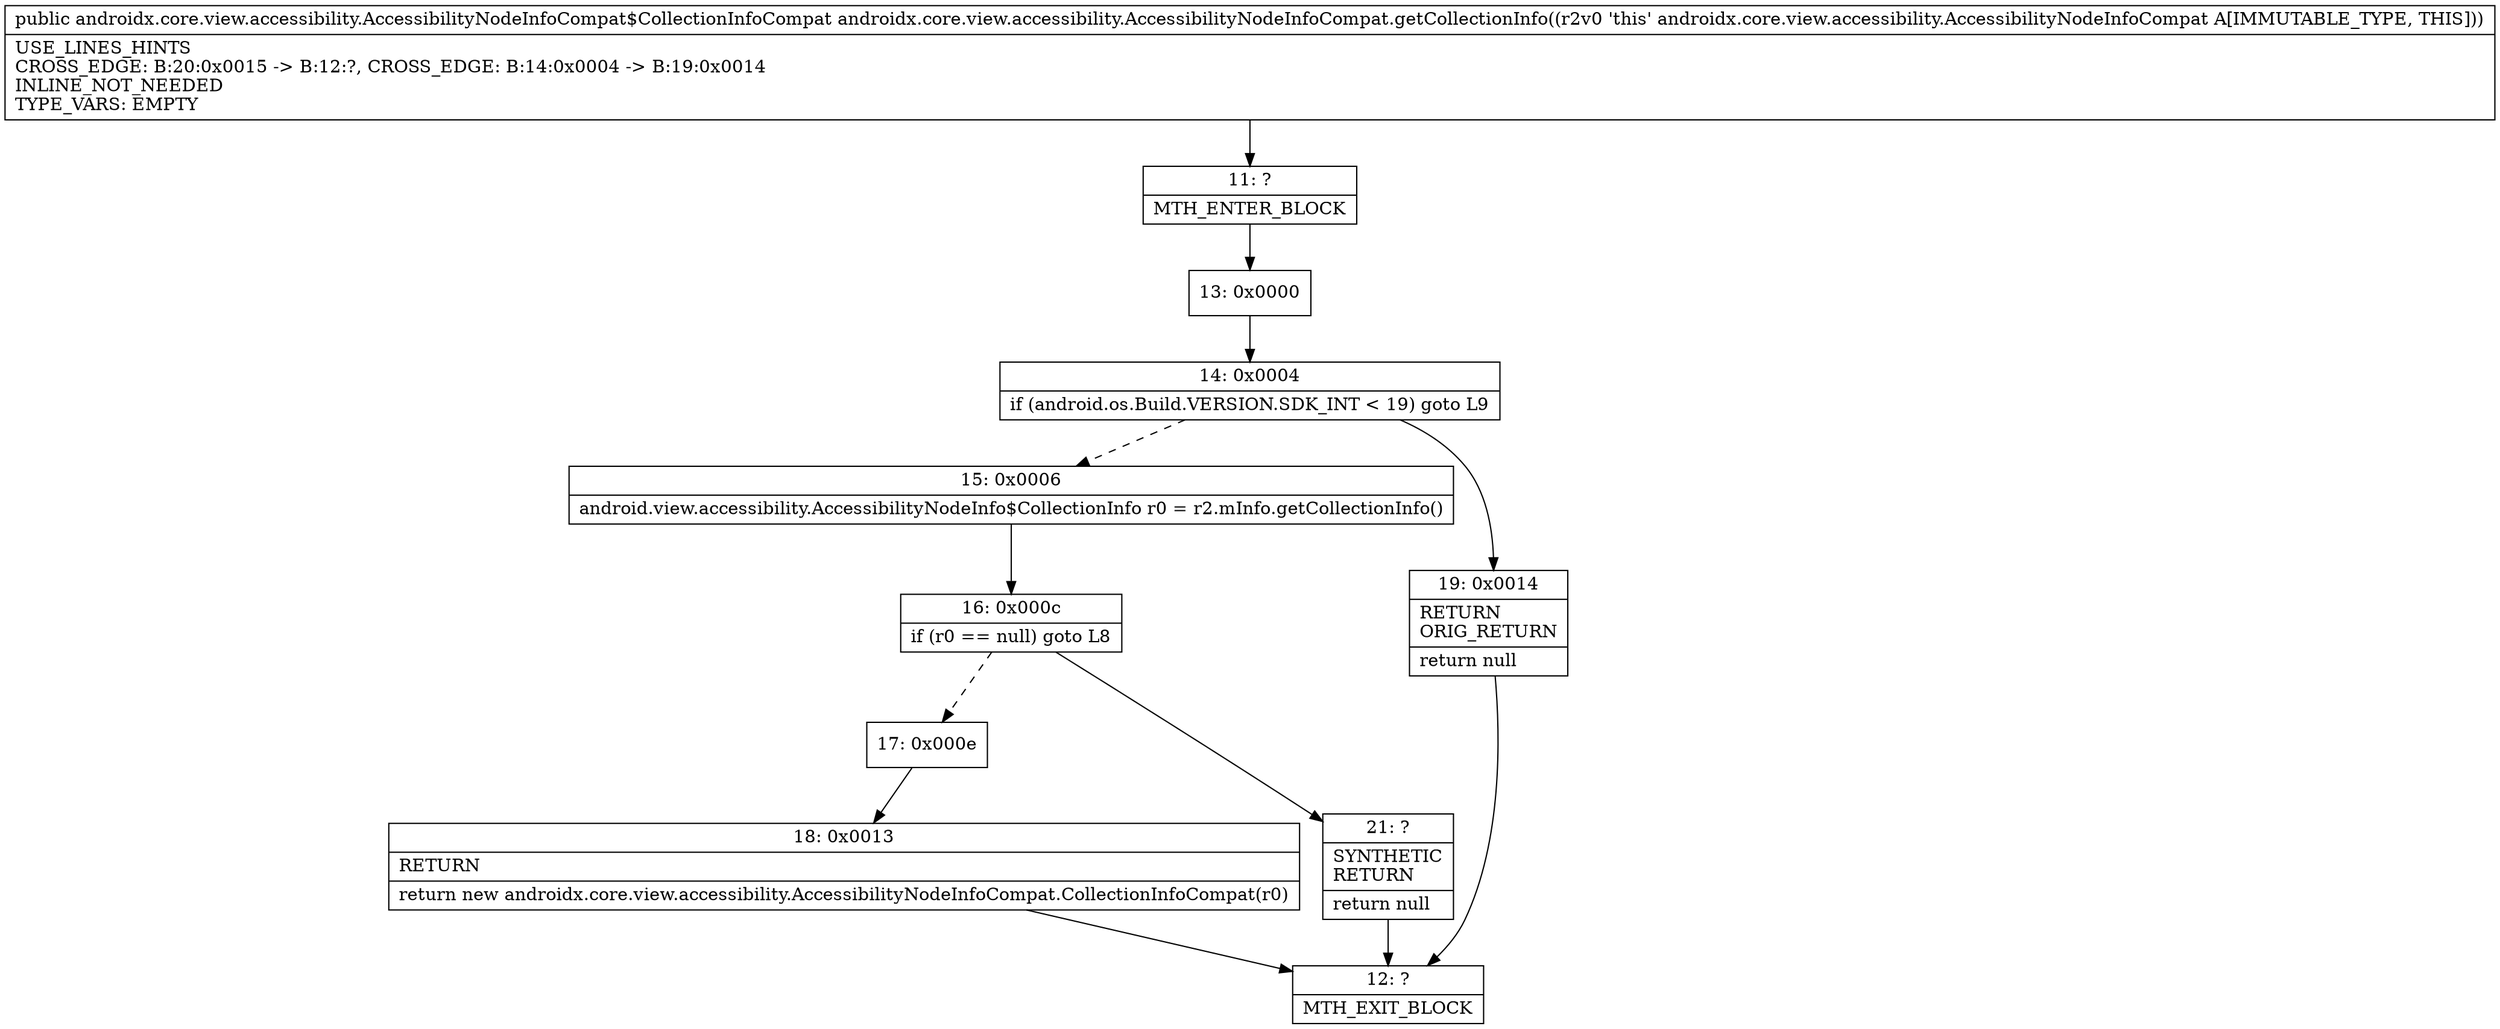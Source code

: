 digraph "CFG forandroidx.core.view.accessibility.AccessibilityNodeInfoCompat.getCollectionInfo()Landroidx\/core\/view\/accessibility\/AccessibilityNodeInfoCompat$CollectionInfoCompat;" {
Node_11 [shape=record,label="{11\:\ ?|MTH_ENTER_BLOCK\l}"];
Node_13 [shape=record,label="{13\:\ 0x0000}"];
Node_14 [shape=record,label="{14\:\ 0x0004|if (android.os.Build.VERSION.SDK_INT \< 19) goto L9\l}"];
Node_15 [shape=record,label="{15\:\ 0x0006|android.view.accessibility.AccessibilityNodeInfo$CollectionInfo r0 = r2.mInfo.getCollectionInfo()\l}"];
Node_16 [shape=record,label="{16\:\ 0x000c|if (r0 == null) goto L8\l}"];
Node_17 [shape=record,label="{17\:\ 0x000e}"];
Node_18 [shape=record,label="{18\:\ 0x0013|RETURN\l|return new androidx.core.view.accessibility.AccessibilityNodeInfoCompat.CollectionInfoCompat(r0)\l}"];
Node_12 [shape=record,label="{12\:\ ?|MTH_EXIT_BLOCK\l}"];
Node_21 [shape=record,label="{21\:\ ?|SYNTHETIC\lRETURN\l|return null\l}"];
Node_19 [shape=record,label="{19\:\ 0x0014|RETURN\lORIG_RETURN\l|return null\l}"];
MethodNode[shape=record,label="{public androidx.core.view.accessibility.AccessibilityNodeInfoCompat$CollectionInfoCompat androidx.core.view.accessibility.AccessibilityNodeInfoCompat.getCollectionInfo((r2v0 'this' androidx.core.view.accessibility.AccessibilityNodeInfoCompat A[IMMUTABLE_TYPE, THIS]))  | USE_LINES_HINTS\lCROSS_EDGE: B:20:0x0015 \-\> B:12:?, CROSS_EDGE: B:14:0x0004 \-\> B:19:0x0014\lINLINE_NOT_NEEDED\lTYPE_VARS: EMPTY\l}"];
MethodNode -> Node_11;Node_11 -> Node_13;
Node_13 -> Node_14;
Node_14 -> Node_15[style=dashed];
Node_14 -> Node_19;
Node_15 -> Node_16;
Node_16 -> Node_17[style=dashed];
Node_16 -> Node_21;
Node_17 -> Node_18;
Node_18 -> Node_12;
Node_21 -> Node_12;
Node_19 -> Node_12;
}

